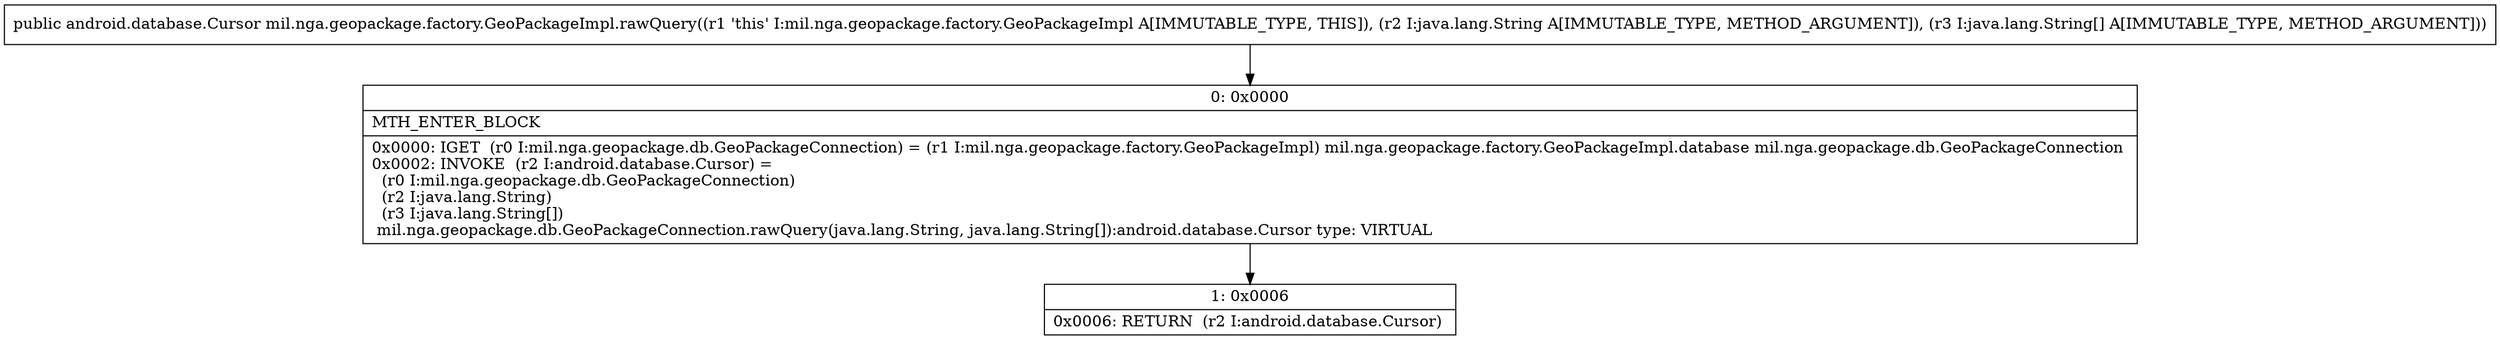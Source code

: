 digraph "CFG formil.nga.geopackage.factory.GeoPackageImpl.rawQuery(Ljava\/lang\/String;[Ljava\/lang\/String;)Landroid\/database\/Cursor;" {
Node_0 [shape=record,label="{0\:\ 0x0000|MTH_ENTER_BLOCK\l|0x0000: IGET  (r0 I:mil.nga.geopackage.db.GeoPackageConnection) = (r1 I:mil.nga.geopackage.factory.GeoPackageImpl) mil.nga.geopackage.factory.GeoPackageImpl.database mil.nga.geopackage.db.GeoPackageConnection \l0x0002: INVOKE  (r2 I:android.database.Cursor) = \l  (r0 I:mil.nga.geopackage.db.GeoPackageConnection)\l  (r2 I:java.lang.String)\l  (r3 I:java.lang.String[])\l mil.nga.geopackage.db.GeoPackageConnection.rawQuery(java.lang.String, java.lang.String[]):android.database.Cursor type: VIRTUAL \l}"];
Node_1 [shape=record,label="{1\:\ 0x0006|0x0006: RETURN  (r2 I:android.database.Cursor) \l}"];
MethodNode[shape=record,label="{public android.database.Cursor mil.nga.geopackage.factory.GeoPackageImpl.rawQuery((r1 'this' I:mil.nga.geopackage.factory.GeoPackageImpl A[IMMUTABLE_TYPE, THIS]), (r2 I:java.lang.String A[IMMUTABLE_TYPE, METHOD_ARGUMENT]), (r3 I:java.lang.String[] A[IMMUTABLE_TYPE, METHOD_ARGUMENT])) }"];
MethodNode -> Node_0;
Node_0 -> Node_1;
}


